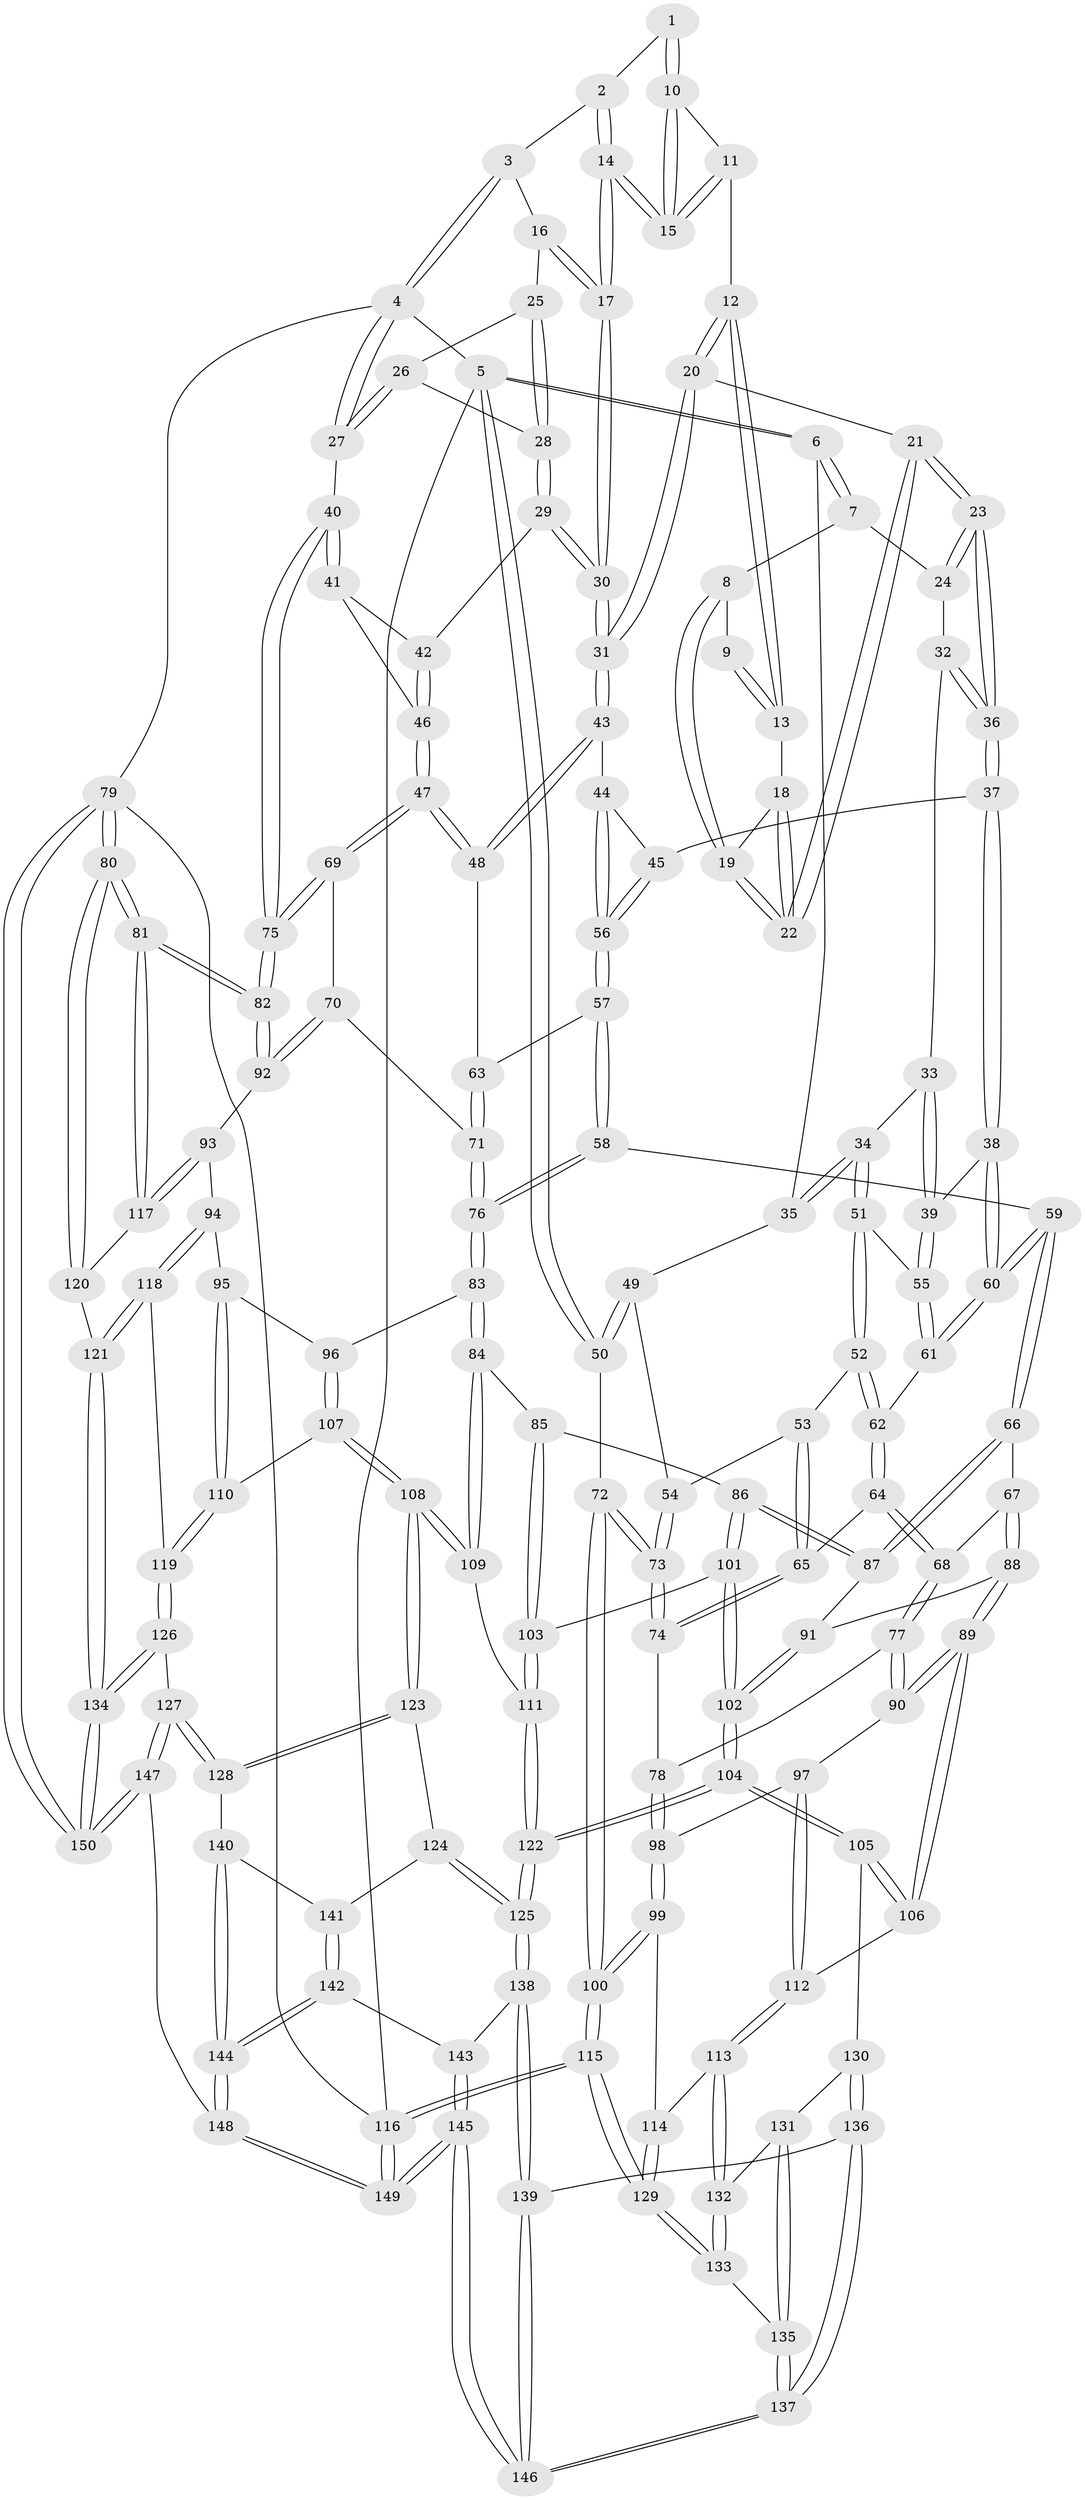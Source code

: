 // Generated by graph-tools (version 1.1) at 2025/17/03/09/25 04:17:22]
// undirected, 150 vertices, 372 edges
graph export_dot {
graph [start="1"]
  node [color=gray90,style=filled];
  1 [pos="+0.7392958750565106+0"];
  2 [pos="+0.7614921813128557+0"];
  3 [pos="+0.8160202854242357+0"];
  4 [pos="+1+0"];
  5 [pos="+0+0"];
  6 [pos="+0.0004035995620310976+0"];
  7 [pos="+0.3233268735274929+0"];
  8 [pos="+0.3936591978675784+0"];
  9 [pos="+0.6678101801081985+0"];
  10 [pos="+0.6999566414325041+0.0212640557617198"];
  11 [pos="+0.6458998176756979+0.06633193012156241"];
  12 [pos="+0.615781151894429+0.054092774463429916"];
  13 [pos="+0.608964560858951+0.01019954538519313"];
  14 [pos="+0.7311703436392221+0.15633690242832157"];
  15 [pos="+0.7044208214971345+0.10854350393436933"];
  16 [pos="+0.8293116097032893+0"];
  17 [pos="+0.7367782595386312+0.16915430371734552"];
  18 [pos="+0.5914990503771042+0.017950687278757867"];
  19 [pos="+0.49864337971579153+0.05086404590874512"];
  20 [pos="+0.5522124132650535+0.17055497593040078"];
  21 [pos="+0.5002580484728884+0.16980782449282392"];
  22 [pos="+0.5006949814489536+0.1288801245951723"];
  23 [pos="+0.4903279537171437+0.17512752461956269"];
  24 [pos="+0.32891770969451023+0"];
  25 [pos="+0.8475143523368279+0.020293423686031053"];
  26 [pos="+1+0.09409590297478412"];
  27 [pos="+1+0"];
  28 [pos="+0.8907023952485239+0.13863317756002233"];
  29 [pos="+0.855288554101082+0.18627349699688528"];
  30 [pos="+0.7379470320458945+0.19021578888141422"];
  31 [pos="+0.6961232027650888+0.23206277150801852"];
  32 [pos="+0.2965548503489939+0.1063042551262602"];
  33 [pos="+0.2853993378308115+0.11967766106116207"];
  34 [pos="+0.20475151195689437+0.18577421134682853"];
  35 [pos="+0.1395045540991596+0.17141663559093073"];
  36 [pos="+0.4833937944728585+0.18188891717909458"];
  37 [pos="+0.4786186294919087+0.19042988531043314"];
  38 [pos="+0.47036999360216775+0.19799007626373172"];
  39 [pos="+0.3997203043725652+0.24071941904975205"];
  40 [pos="+1+0.28954758378567885"];
  41 [pos="+1+0.30279111156534155"];
  42 [pos="+0.8840664462542491+0.2239277217055496"];
  43 [pos="+0.695996359620572+0.2594453505939514"];
  44 [pos="+0.5922767003983551+0.3432518904325562"];
  45 [pos="+0.49687284376742297+0.23367074189835194"];
  46 [pos="+0.8500179206224279+0.41299477072983415"];
  47 [pos="+0.8484357376765598+0.41457074851791686"];
  48 [pos="+0.7137222714170269+0.2930698586976687"];
  49 [pos="+0.13462769769523605+0.1753329698970867"];
  50 [pos="+0+0.19399237785880832"];
  51 [pos="+0.23402111657795346+0.2264911106007498"];
  52 [pos="+0.24467361058003737+0.31486306249314583"];
  53 [pos="+0.18617839096135677+0.3602957426462794"];
  54 [pos="+0.0562965149982817+0.3734911460933554"];
  55 [pos="+0.38848730663922226+0.2508586732152108"];
  56 [pos="+0.5369394866872481+0.41426350875056156"];
  57 [pos="+0.5316229224271563+0.4260391371208911"];
  58 [pos="+0.49831620765362333+0.46158424204625825"];
  59 [pos="+0.46966192526243106+0.4635395190545838"];
  60 [pos="+0.4595394300232604+0.4461129648935665"];
  61 [pos="+0.37106138004506345+0.34177667052745886"];
  62 [pos="+0.2908585806659333+0.3530348148072689"];
  63 [pos="+0.6728527826701408+0.4229242177239362"];
  64 [pos="+0.2708220165368385+0.4643720553107183"];
  65 [pos="+0.22939547125413087+0.44718758993439317"];
  66 [pos="+0.4278101328515484+0.500462196034336"];
  67 [pos="+0.34533906295475514+0.5216975223016325"];
  68 [pos="+0.2984809395427014+0.5107896042115149"];
  69 [pos="+0.8421936045945577+0.4821991354495331"];
  70 [pos="+0.8286776428055368+0.5218813105534404"];
  71 [pos="+0.7425611283991226+0.5232412630917429"];
  72 [pos="+0+0.47909152843370767"];
  73 [pos="+0+0.4710954040515787"];
  74 [pos="+0+0.482071048389183"];
  75 [pos="+1+0.43784554586559543"];
  76 [pos="+0.622132699535618+0.5770546491600378"];
  77 [pos="+0.2163278284065607+0.5696569374831046"];
  78 [pos="+0.03649520600432988+0.5263439049495087"];
  79 [pos="+1+1"];
  80 [pos="+1+1"];
  81 [pos="+1+0.7614661596612845"];
  82 [pos="+1+0.6123577318313445"];
  83 [pos="+0.6129139675425889+0.641838643855001"];
  84 [pos="+0.5880825236468447+0.6624647156621801"];
  85 [pos="+0.4982528620949959+0.6761733379952669"];
  86 [pos="+0.487606708729339+0.6737383757742625"];
  87 [pos="+0.45408571610640097+0.6470066119244606"];
  88 [pos="+0.33137890356774774+0.6732639825700011"];
  89 [pos="+0.29089660489291685+0.6993208799298197"];
  90 [pos="+0.22465330266360614+0.6779866595264273"];
  91 [pos="+0.37532240345745854+0.6843783449448481"];
  92 [pos="+0.8352338782799845+0.5343058551688128"];
  93 [pos="+0.84255684149165+0.6576510020341396"];
  94 [pos="+0.7968557090191544+0.6900483102987008"];
  95 [pos="+0.7004412521992829+0.6946336682276715"];
  96 [pos="+0.6338925092199529+0.6594207083363223"];
  97 [pos="+0.21296990764591456+0.6850059550247969"];
  98 [pos="+0.11468324119104882+0.6811205912159062"];
  99 [pos="+0.07378474456290061+0.7649350375024381"];
  100 [pos="+0+0.705950528719507"];
  101 [pos="+0.42450889432912264+0.7673737325748675"];
  102 [pos="+0.4179083265764175+0.7754741766885535"];
  103 [pos="+0.5030157256511348+0.739423008528019"];
  104 [pos="+0.41134865596111486+0.8371850038327863"];
  105 [pos="+0.3552191947136252+0.8391652239800832"];
  106 [pos="+0.306250447301089+0.7943972524589299"];
  107 [pos="+0.6555740764968114+0.8072426222053296"];
  108 [pos="+0.6016490436931743+0.820185517068415"];
  109 [pos="+0.5736418378092238+0.7844502905724288"];
  110 [pos="+0.6928292124909209+0.8100061148816837"];
  111 [pos="+0.5159456815782913+0.7839607017805785"];
  112 [pos="+0.1754838880681589+0.8219742875471234"];
  113 [pos="+0.16868592010417752+0.8279965816577906"];
  114 [pos="+0.10838204430311077+0.8152280616950767"];
  115 [pos="+0+1"];
  116 [pos="+0+1"];
  117 [pos="+0.8574075572931806+0.6709085211540927"];
  118 [pos="+0.7516759757912047+0.8412982393601501"];
  119 [pos="+0.7441079952385096+0.84036702856963"];
  120 [pos="+0.8692728620807516+0.7357559300236874"];
  121 [pos="+0.8342545684281635+0.9058654658653618"];
  122 [pos="+0.42036003970713254+0.8427072577297633"];
  123 [pos="+0.5922917816851332+0.8495340395803751"];
  124 [pos="+0.44474005940983813+0.8656385826854054"];
  125 [pos="+0.43079791984831745+0.8581086975060274"];
  126 [pos="+0.6469817181194845+0.9290104828568564"];
  127 [pos="+0.6053491211249092+0.9366049235855463"];
  128 [pos="+0.601229915052936+0.9323910355668646"];
  129 [pos="+0+1"];
  130 [pos="+0.33338785660978787+0.8679951258458314"];
  131 [pos="+0.29178828619142694+0.8915618372580706"];
  132 [pos="+0.17767657547802457+0.8523071067128298"];
  133 [pos="+0.18082708743526751+0.9305544132909555"];
  134 [pos="+0.9700069051579473+1"];
  135 [pos="+0.24041265583432167+0.9738134096103153"];
  136 [pos="+0.3358263711556814+0.9143122121483178"];
  137 [pos="+0.2501181207813723+0.9971837191377271"];
  138 [pos="+0.41784095330646764+0.9256241216173893"];
  139 [pos="+0.34210846201721706+0.986154300159535"];
  140 [pos="+0.5607595035984003+0.9338989660423114"];
  141 [pos="+0.47932422630106075+0.9012539126425074"];
  142 [pos="+0.4851246106346665+0.9812257071105921"];
  143 [pos="+0.42921179764433576+0.970289840161475"];
  144 [pos="+0.4950977548322946+0.9936160860314555"];
  145 [pos="+0.3125682374820618+1"];
  146 [pos="+0.2980500070822183+1"];
  147 [pos="+0.6181135113412132+1"];
  148 [pos="+0.5231463027050116+1"];
  149 [pos="+0.3126994667565469+1"];
  150 [pos="+1+1"];
  1 -- 2;
  1 -- 10;
  1 -- 10;
  2 -- 3;
  2 -- 14;
  2 -- 14;
  3 -- 4;
  3 -- 4;
  3 -- 16;
  4 -- 5;
  4 -- 27;
  4 -- 27;
  4 -- 79;
  5 -- 6;
  5 -- 6;
  5 -- 50;
  5 -- 50;
  5 -- 116;
  6 -- 7;
  6 -- 7;
  6 -- 35;
  7 -- 8;
  7 -- 24;
  8 -- 9;
  8 -- 19;
  8 -- 19;
  9 -- 13;
  9 -- 13;
  10 -- 11;
  10 -- 15;
  10 -- 15;
  11 -- 12;
  11 -- 15;
  11 -- 15;
  12 -- 13;
  12 -- 13;
  12 -- 20;
  12 -- 20;
  13 -- 18;
  14 -- 15;
  14 -- 15;
  14 -- 17;
  14 -- 17;
  16 -- 17;
  16 -- 17;
  16 -- 25;
  17 -- 30;
  17 -- 30;
  18 -- 19;
  18 -- 22;
  18 -- 22;
  19 -- 22;
  19 -- 22;
  20 -- 21;
  20 -- 31;
  20 -- 31;
  21 -- 22;
  21 -- 22;
  21 -- 23;
  21 -- 23;
  23 -- 24;
  23 -- 24;
  23 -- 36;
  23 -- 36;
  24 -- 32;
  25 -- 26;
  25 -- 28;
  25 -- 28;
  26 -- 27;
  26 -- 27;
  26 -- 28;
  27 -- 40;
  28 -- 29;
  28 -- 29;
  29 -- 30;
  29 -- 30;
  29 -- 42;
  30 -- 31;
  30 -- 31;
  31 -- 43;
  31 -- 43;
  32 -- 33;
  32 -- 36;
  32 -- 36;
  33 -- 34;
  33 -- 39;
  33 -- 39;
  34 -- 35;
  34 -- 35;
  34 -- 51;
  34 -- 51;
  35 -- 49;
  36 -- 37;
  36 -- 37;
  37 -- 38;
  37 -- 38;
  37 -- 45;
  38 -- 39;
  38 -- 60;
  38 -- 60;
  39 -- 55;
  39 -- 55;
  40 -- 41;
  40 -- 41;
  40 -- 75;
  40 -- 75;
  41 -- 42;
  41 -- 46;
  42 -- 46;
  42 -- 46;
  43 -- 44;
  43 -- 48;
  43 -- 48;
  44 -- 45;
  44 -- 56;
  44 -- 56;
  45 -- 56;
  45 -- 56;
  46 -- 47;
  46 -- 47;
  47 -- 48;
  47 -- 48;
  47 -- 69;
  47 -- 69;
  48 -- 63;
  49 -- 50;
  49 -- 50;
  49 -- 54;
  50 -- 72;
  51 -- 52;
  51 -- 52;
  51 -- 55;
  52 -- 53;
  52 -- 62;
  52 -- 62;
  53 -- 54;
  53 -- 65;
  53 -- 65;
  54 -- 73;
  54 -- 73;
  55 -- 61;
  55 -- 61;
  56 -- 57;
  56 -- 57;
  57 -- 58;
  57 -- 58;
  57 -- 63;
  58 -- 59;
  58 -- 76;
  58 -- 76;
  59 -- 60;
  59 -- 60;
  59 -- 66;
  59 -- 66;
  60 -- 61;
  60 -- 61;
  61 -- 62;
  62 -- 64;
  62 -- 64;
  63 -- 71;
  63 -- 71;
  64 -- 65;
  64 -- 68;
  64 -- 68;
  65 -- 74;
  65 -- 74;
  66 -- 67;
  66 -- 87;
  66 -- 87;
  67 -- 68;
  67 -- 88;
  67 -- 88;
  68 -- 77;
  68 -- 77;
  69 -- 70;
  69 -- 75;
  69 -- 75;
  70 -- 71;
  70 -- 92;
  70 -- 92;
  71 -- 76;
  71 -- 76;
  72 -- 73;
  72 -- 73;
  72 -- 100;
  72 -- 100;
  73 -- 74;
  73 -- 74;
  74 -- 78;
  75 -- 82;
  75 -- 82;
  76 -- 83;
  76 -- 83;
  77 -- 78;
  77 -- 90;
  77 -- 90;
  78 -- 98;
  78 -- 98;
  79 -- 80;
  79 -- 80;
  79 -- 150;
  79 -- 150;
  79 -- 116;
  80 -- 81;
  80 -- 81;
  80 -- 120;
  80 -- 120;
  81 -- 82;
  81 -- 82;
  81 -- 117;
  81 -- 117;
  82 -- 92;
  82 -- 92;
  83 -- 84;
  83 -- 84;
  83 -- 96;
  84 -- 85;
  84 -- 109;
  84 -- 109;
  85 -- 86;
  85 -- 103;
  85 -- 103;
  86 -- 87;
  86 -- 87;
  86 -- 101;
  86 -- 101;
  87 -- 91;
  88 -- 89;
  88 -- 89;
  88 -- 91;
  89 -- 90;
  89 -- 90;
  89 -- 106;
  89 -- 106;
  90 -- 97;
  91 -- 102;
  91 -- 102;
  92 -- 93;
  93 -- 94;
  93 -- 117;
  93 -- 117;
  94 -- 95;
  94 -- 118;
  94 -- 118;
  95 -- 96;
  95 -- 110;
  95 -- 110;
  96 -- 107;
  96 -- 107;
  97 -- 98;
  97 -- 112;
  97 -- 112;
  98 -- 99;
  98 -- 99;
  99 -- 100;
  99 -- 100;
  99 -- 114;
  100 -- 115;
  100 -- 115;
  101 -- 102;
  101 -- 102;
  101 -- 103;
  102 -- 104;
  102 -- 104;
  103 -- 111;
  103 -- 111;
  104 -- 105;
  104 -- 105;
  104 -- 122;
  104 -- 122;
  105 -- 106;
  105 -- 106;
  105 -- 130;
  106 -- 112;
  107 -- 108;
  107 -- 108;
  107 -- 110;
  108 -- 109;
  108 -- 109;
  108 -- 123;
  108 -- 123;
  109 -- 111;
  110 -- 119;
  110 -- 119;
  111 -- 122;
  111 -- 122;
  112 -- 113;
  112 -- 113;
  113 -- 114;
  113 -- 132;
  113 -- 132;
  114 -- 129;
  114 -- 129;
  115 -- 116;
  115 -- 116;
  115 -- 129;
  115 -- 129;
  116 -- 149;
  116 -- 149;
  117 -- 120;
  118 -- 119;
  118 -- 121;
  118 -- 121;
  119 -- 126;
  119 -- 126;
  120 -- 121;
  121 -- 134;
  121 -- 134;
  122 -- 125;
  122 -- 125;
  123 -- 124;
  123 -- 128;
  123 -- 128;
  124 -- 125;
  124 -- 125;
  124 -- 141;
  125 -- 138;
  125 -- 138;
  126 -- 127;
  126 -- 134;
  126 -- 134;
  127 -- 128;
  127 -- 128;
  127 -- 147;
  127 -- 147;
  128 -- 140;
  129 -- 133;
  129 -- 133;
  130 -- 131;
  130 -- 136;
  130 -- 136;
  131 -- 132;
  131 -- 135;
  131 -- 135;
  132 -- 133;
  132 -- 133;
  133 -- 135;
  134 -- 150;
  134 -- 150;
  135 -- 137;
  135 -- 137;
  136 -- 137;
  136 -- 137;
  136 -- 139;
  137 -- 146;
  137 -- 146;
  138 -- 139;
  138 -- 139;
  138 -- 143;
  139 -- 146;
  139 -- 146;
  140 -- 141;
  140 -- 144;
  140 -- 144;
  141 -- 142;
  141 -- 142;
  142 -- 143;
  142 -- 144;
  142 -- 144;
  143 -- 145;
  143 -- 145;
  144 -- 148;
  144 -- 148;
  145 -- 146;
  145 -- 146;
  145 -- 149;
  145 -- 149;
  147 -- 148;
  147 -- 150;
  147 -- 150;
  148 -- 149;
  148 -- 149;
}
